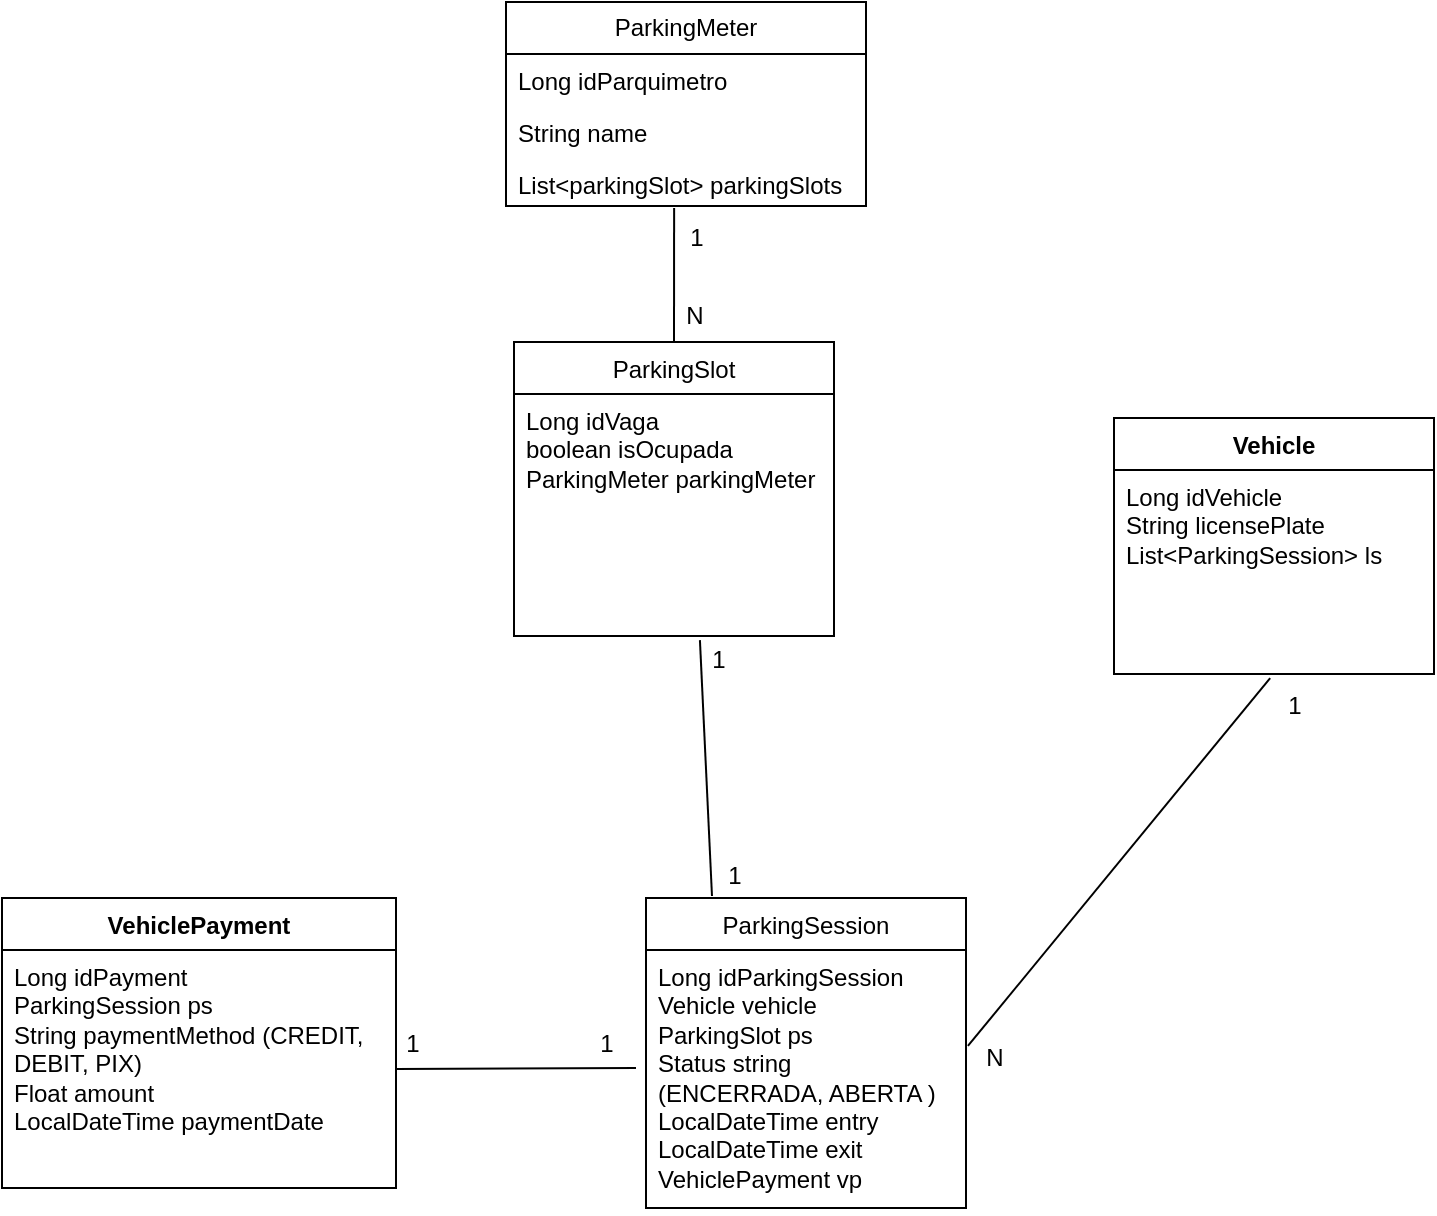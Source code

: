 <mxfile version="24.7.5">
  <diagram name="Página-1" id="ig8KjyHs0qCuxi0rivch">
    <mxGraphModel dx="1380" dy="793" grid="0" gridSize="10" guides="1" tooltips="1" connect="1" arrows="1" fold="1" page="1" pageScale="1" pageWidth="827" pageHeight="1169" background="none" math="0" shadow="0">
      <root>
        <mxCell id="0" />
        <mxCell id="1" parent="0" />
        <mxCell id="4gxdVQXfUw_5gOebGeQH-5" value="ParkingMeter" style="swimlane;fontStyle=0;childLayout=stackLayout;horizontal=1;startSize=26;fillColor=none;horizontalStack=0;resizeParent=1;resizeParentMax=0;resizeLast=0;collapsible=1;marginBottom=0;whiteSpace=wrap;html=1;" parent="1" vertex="1">
          <mxGeometry x="310" y="17" width="180" height="102" as="geometry" />
        </mxCell>
        <mxCell id="4gxdVQXfUw_5gOebGeQH-6" value="Long idParquimetro&lt;div&gt;&lt;br&gt;&lt;/div&gt;" style="text;strokeColor=none;fillColor=none;align=left;verticalAlign=top;spacingLeft=4;spacingRight=4;overflow=hidden;rotatable=0;points=[[0,0.5],[1,0.5]];portConstraint=eastwest;whiteSpace=wrap;html=1;" parent="4gxdVQXfUw_5gOebGeQH-5" vertex="1">
          <mxGeometry y="26" width="180" height="26" as="geometry" />
        </mxCell>
        <mxCell id="4gxdVQXfUw_5gOebGeQH-7" value="String name" style="text;strokeColor=none;fillColor=none;align=left;verticalAlign=top;spacingLeft=4;spacingRight=4;overflow=hidden;rotatable=0;points=[[0,0.5],[1,0.5]];portConstraint=eastwest;whiteSpace=wrap;html=1;" parent="4gxdVQXfUw_5gOebGeQH-5" vertex="1">
          <mxGeometry y="52" width="180" height="26" as="geometry" />
        </mxCell>
        <mxCell id="4gxdVQXfUw_5gOebGeQH-8" value="List&amp;lt;parkingSlot&amp;gt; parkingSlots" style="text;strokeColor=none;fillColor=none;align=left;verticalAlign=top;spacingLeft=4;spacingRight=4;overflow=hidden;rotatable=0;points=[[0,0.5],[1,0.5]];portConstraint=eastwest;whiteSpace=wrap;html=1;" parent="4gxdVQXfUw_5gOebGeQH-5" vertex="1">
          <mxGeometry y="78" width="180" height="24" as="geometry" />
        </mxCell>
        <mxCell id="4gxdVQXfUw_5gOebGeQH-9" value="&lt;span style=&quot;font-weight: 400;&quot;&gt;ParkingSlot&lt;/span&gt;" style="swimlane;fontStyle=1;align=center;verticalAlign=top;childLayout=stackLayout;horizontal=1;startSize=26;horizontalStack=0;resizeParent=1;resizeParentMax=0;resizeLast=0;collapsible=1;marginBottom=0;whiteSpace=wrap;html=1;" parent="1" vertex="1">
          <mxGeometry x="314" y="187" width="160" height="147" as="geometry" />
        </mxCell>
        <mxCell id="4gxdVQXfUw_5gOebGeQH-10" value="Long idVaga&lt;div&gt;boolean isOcupada&lt;br&gt;&lt;/div&gt;&lt;div&gt;&lt;span style=&quot;background-color: initial;&quot;&gt;ParkingMeter parkingMeter&lt;/span&gt;&lt;br&gt;&lt;/div&gt;" style="text;strokeColor=none;fillColor=none;align=left;verticalAlign=top;spacingLeft=4;spacingRight=4;overflow=hidden;rotatable=0;points=[[0,0.5],[1,0.5]];portConstraint=eastwest;whiteSpace=wrap;html=1;" parent="4gxdVQXfUw_5gOebGeQH-9" vertex="1">
          <mxGeometry y="26" width="160" height="121" as="geometry" />
        </mxCell>
        <mxCell id="zqKUZTCvSpV1XlvEpJfU-1" value="Vehicle&lt;div&gt;&lt;br&gt;&lt;/div&gt;" style="swimlane;fontStyle=1;align=center;verticalAlign=top;childLayout=stackLayout;horizontal=1;startSize=26;horizontalStack=0;resizeParent=1;resizeParentMax=0;resizeLast=0;collapsible=1;marginBottom=0;whiteSpace=wrap;html=1;" parent="1" vertex="1">
          <mxGeometry x="614" y="225" width="160" height="128" as="geometry" />
        </mxCell>
        <mxCell id="zqKUZTCvSpV1XlvEpJfU-2" value="Long idVehicle&lt;div&gt;String licensePlate&lt;/div&gt;&lt;div&gt;List&amp;lt;ParkingSession&amp;gt; ls&lt;/div&gt;" style="text;strokeColor=none;fillColor=none;align=left;verticalAlign=top;spacingLeft=4;spacingRight=4;overflow=hidden;rotatable=0;points=[[0,0.5],[1,0.5]];portConstraint=eastwest;whiteSpace=wrap;html=1;" parent="zqKUZTCvSpV1XlvEpJfU-1" vertex="1">
          <mxGeometry y="26" width="160" height="102" as="geometry" />
        </mxCell>
        <mxCell id="zqKUZTCvSpV1XlvEpJfU-13" value="VehiclePayment " style="swimlane;fontStyle=1;align=center;verticalAlign=top;childLayout=stackLayout;horizontal=1;startSize=26;horizontalStack=0;resizeParent=1;resizeParentMax=0;resizeLast=0;collapsible=1;marginBottom=0;whiteSpace=wrap;html=1;" parent="1" vertex="1">
          <mxGeometry x="58" y="465" width="197" height="145" as="geometry" />
        </mxCell>
        <mxCell id="zqKUZTCvSpV1XlvEpJfU-14" value="Long idPayment&lt;div&gt;ParkingSession ps&lt;/div&gt;&lt;div&gt;String paymentMethod (CREDIT, DEBIT, PIX)&lt;/div&gt;&lt;div&gt;Float amount&lt;/div&gt;&lt;div&gt;LocalDateTime paymentDate&lt;/div&gt;" style="text;strokeColor=none;fillColor=none;align=left;verticalAlign=top;spacingLeft=4;spacingRight=4;overflow=hidden;rotatable=0;points=[[0,0.5],[1,0.5]];portConstraint=eastwest;whiteSpace=wrap;html=1;" parent="zqKUZTCvSpV1XlvEpJfU-13" vertex="1">
          <mxGeometry y="26" width="197" height="119" as="geometry" />
        </mxCell>
        <mxCell id="zqKUZTCvSpV1XlvEpJfU-17" value="&lt;span style=&quot;font-weight: 400; text-align: left;&quot;&gt;ParkingSession&lt;/span&gt;" style="swimlane;fontStyle=1;align=center;verticalAlign=top;childLayout=stackLayout;horizontal=1;startSize=26;horizontalStack=0;resizeParent=1;resizeParentMax=0;resizeLast=0;collapsible=1;marginBottom=0;whiteSpace=wrap;html=1;" parent="1" vertex="1">
          <mxGeometry x="380" y="465" width="160" height="155" as="geometry" />
        </mxCell>
        <mxCell id="zqKUZTCvSpV1XlvEpJfU-18" value="Long idParkingSession&lt;div&gt;Vehicle vehicle&lt;/div&gt;&lt;div&gt;ParkingSlot ps&lt;/div&gt;&lt;div&gt;Status string (ENCERRADA, ABERTA )&lt;/div&gt;&lt;div&gt;LocalDateTime entry&lt;/div&gt;&lt;div&gt;LocalDateTime exit&lt;br&gt;&lt;/div&gt;&lt;div&gt;VehiclePayment vp&lt;/div&gt;" style="text;strokeColor=none;fillColor=none;align=left;verticalAlign=top;spacingLeft=4;spacingRight=4;overflow=hidden;rotatable=0;points=[[0,0.5],[1,0.5]];portConstraint=eastwest;whiteSpace=wrap;html=1;" parent="zqKUZTCvSpV1XlvEpJfU-17" vertex="1">
          <mxGeometry y="26" width="160" height="129" as="geometry" />
        </mxCell>
        <mxCell id="zqKUZTCvSpV1XlvEpJfU-22" value="" style="endArrow=none;html=1;rounded=0;entryX=0.467;entryY=1.042;entryDx=0;entryDy=0;entryPerimeter=0;exitX=0.5;exitY=0;exitDx=0;exitDy=0;" parent="1" source="4gxdVQXfUw_5gOebGeQH-9" target="4gxdVQXfUw_5gOebGeQH-8" edge="1">
          <mxGeometry width="50" height="50" relative="1" as="geometry">
            <mxPoint x="363" y="200" as="sourcePoint" />
            <mxPoint x="413" y="150" as="targetPoint" />
          </mxGeometry>
        </mxCell>
        <mxCell id="zqKUZTCvSpV1XlvEpJfU-23" value="1" style="text;html=1;align=center;verticalAlign=middle;resizable=0;points=[];autosize=1;strokeColor=none;fillColor=none;" parent="1" vertex="1">
          <mxGeometry x="392" y="122" width="25" height="26" as="geometry" />
        </mxCell>
        <mxCell id="zqKUZTCvSpV1XlvEpJfU-24" value="N" style="text;html=1;align=center;verticalAlign=middle;resizable=0;points=[];autosize=1;strokeColor=none;fillColor=none;" parent="1" vertex="1">
          <mxGeometry x="390" y="161" width="27" height="26" as="geometry" />
        </mxCell>
        <mxCell id="zqKUZTCvSpV1XlvEpJfU-25" value="" style="endArrow=none;html=1;rounded=0;exitX=1.006;exitY=0.372;exitDx=0;exitDy=0;exitPerimeter=0;entryX=0.488;entryY=1.02;entryDx=0;entryDy=0;entryPerimeter=0;" parent="1" source="zqKUZTCvSpV1XlvEpJfU-18" target="zqKUZTCvSpV1XlvEpJfU-2" edge="1">
          <mxGeometry width="50" height="50" relative="1" as="geometry">
            <mxPoint x="606" y="428" as="sourcePoint" />
            <mxPoint x="644" y="349" as="targetPoint" />
          </mxGeometry>
        </mxCell>
        <mxCell id="zqKUZTCvSpV1XlvEpJfU-27" value="" style="endArrow=none;html=1;rounded=0;exitX=1;exitY=0.5;exitDx=0;exitDy=0;" parent="1" source="zqKUZTCvSpV1XlvEpJfU-14" edge="1">
          <mxGeometry width="50" height="50" relative="1" as="geometry">
            <mxPoint x="293" y="454" as="sourcePoint" />
            <mxPoint x="375" y="550" as="targetPoint" />
          </mxGeometry>
        </mxCell>
        <mxCell id="zqKUZTCvSpV1XlvEpJfU-28" value="1" style="text;html=1;align=center;verticalAlign=middle;resizable=0;points=[];autosize=1;strokeColor=none;fillColor=none;" parent="1" vertex="1">
          <mxGeometry x="691" y="356" width="25" height="26" as="geometry" />
        </mxCell>
        <mxCell id="zqKUZTCvSpV1XlvEpJfU-29" value="N" style="text;html=1;align=center;verticalAlign=middle;resizable=0;points=[];autosize=1;strokeColor=none;fillColor=none;" parent="1" vertex="1">
          <mxGeometry x="540" y="532" width="27" height="26" as="geometry" />
        </mxCell>
        <mxCell id="zqKUZTCvSpV1XlvEpJfU-30" value="1" style="text;html=1;align=center;verticalAlign=middle;resizable=0;points=[];autosize=1;strokeColor=none;fillColor=none;" parent="1" vertex="1">
          <mxGeometry x="250" y="524.5" width="25" height="26" as="geometry" />
        </mxCell>
        <mxCell id="zqKUZTCvSpV1XlvEpJfU-31" value="1" style="text;html=1;align=center;verticalAlign=middle;resizable=0;points=[];autosize=1;strokeColor=none;fillColor=none;" parent="1" vertex="1">
          <mxGeometry x="347" y="524.5" width="25" height="26" as="geometry" />
        </mxCell>
        <mxCell id="zqKUZTCvSpV1XlvEpJfU-32" value="" style="endArrow=none;html=1;rounded=0;entryX=0.581;entryY=1.017;entryDx=0;entryDy=0;entryPerimeter=0;" parent="1" target="4gxdVQXfUw_5gOebGeQH-10" edge="1">
          <mxGeometry width="50" height="50" relative="1" as="geometry">
            <mxPoint x="413" y="464" as="sourcePoint" />
            <mxPoint x="458" y="361" as="targetPoint" />
          </mxGeometry>
        </mxCell>
        <mxCell id="zqKUZTCvSpV1XlvEpJfU-33" value="1" style="text;html=1;align=center;verticalAlign=middle;resizable=0;points=[];autosize=1;strokeColor=none;fillColor=none;" parent="1" vertex="1">
          <mxGeometry x="403" y="333" width="25" height="26" as="geometry" />
        </mxCell>
        <mxCell id="zqKUZTCvSpV1XlvEpJfU-34" value="1" style="text;html=1;align=center;verticalAlign=middle;resizable=0;points=[];autosize=1;strokeColor=none;fillColor=none;" parent="1" vertex="1">
          <mxGeometry x="411" y="441" width="25" height="26" as="geometry" />
        </mxCell>
      </root>
    </mxGraphModel>
  </diagram>
</mxfile>
